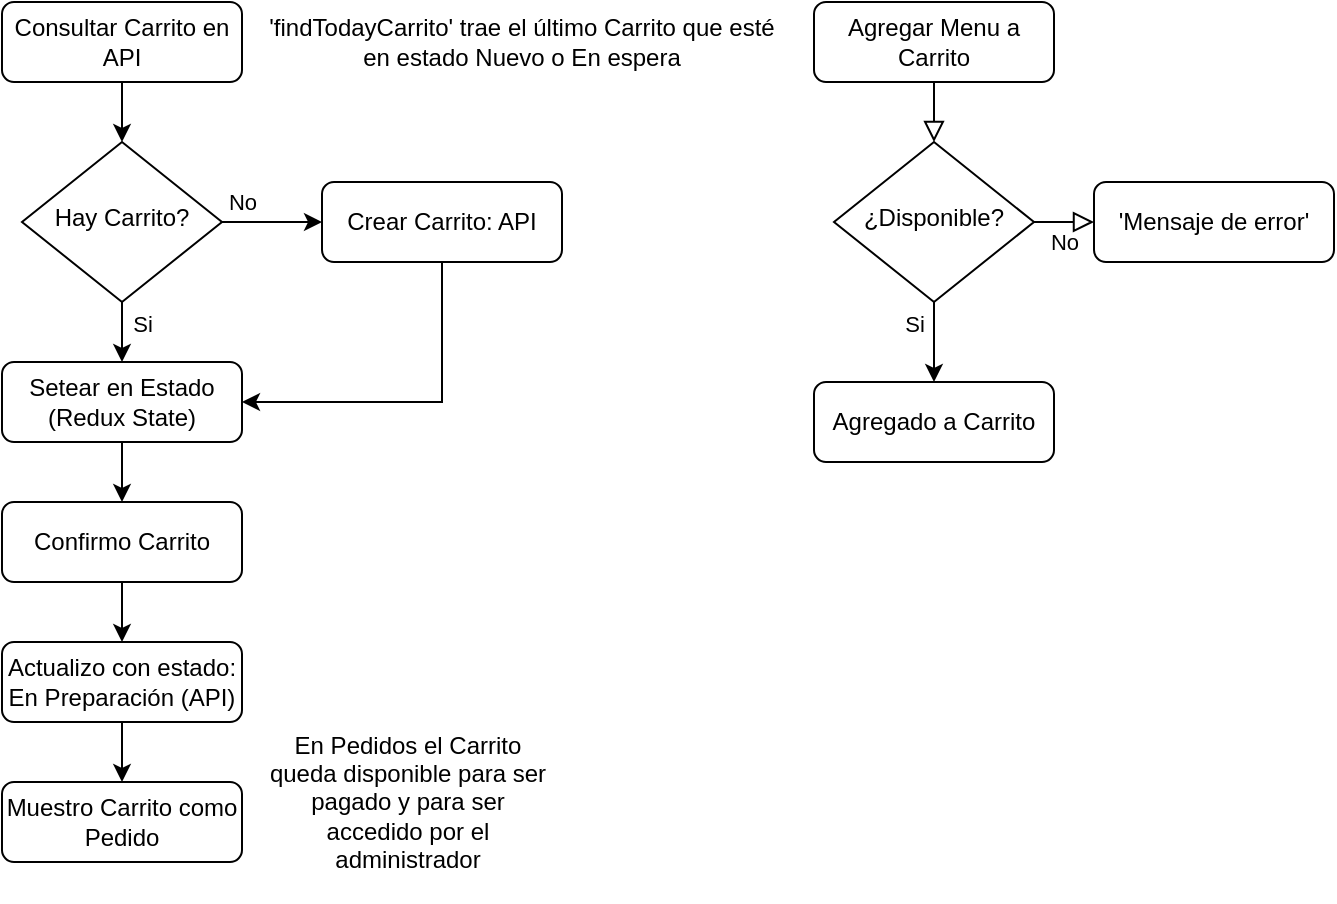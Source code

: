 <mxfile version="26.2.14">
  <diagram id="C5RBs43oDa-KdzZeNtuy" name="Page-1">
    <mxGraphModel dx="786" dy="421" grid="1" gridSize="10" guides="1" tooltips="1" connect="1" arrows="1" fold="1" page="1" pageScale="1" pageWidth="827" pageHeight="1169" math="0" shadow="0">
      <root>
        <mxCell id="WIyWlLk6GJQsqaUBKTNV-0" />
        <mxCell id="WIyWlLk6GJQsqaUBKTNV-1" parent="WIyWlLk6GJQsqaUBKTNV-0" />
        <mxCell id="WIyWlLk6GJQsqaUBKTNV-2" value="" style="rounded=0;html=1;jettySize=auto;orthogonalLoop=1;fontSize=11;endArrow=block;endFill=0;endSize=8;strokeWidth=1;shadow=0;labelBackgroundColor=none;edgeStyle=orthogonalEdgeStyle;" parent="WIyWlLk6GJQsqaUBKTNV-1" source="WIyWlLk6GJQsqaUBKTNV-3" target="WIyWlLk6GJQsqaUBKTNV-6" edge="1">
          <mxGeometry relative="1" as="geometry" />
        </mxCell>
        <mxCell id="WIyWlLk6GJQsqaUBKTNV-3" value="Agregar Menu a Carrito" style="rounded=1;whiteSpace=wrap;html=1;fontSize=12;glass=0;strokeWidth=1;shadow=0;" parent="WIyWlLk6GJQsqaUBKTNV-1" vertex="1">
          <mxGeometry x="430" y="10" width="120" height="40" as="geometry" />
        </mxCell>
        <mxCell id="WIyWlLk6GJQsqaUBKTNV-5" value="No" style="edgeStyle=orthogonalEdgeStyle;rounded=0;html=1;jettySize=auto;orthogonalLoop=1;fontSize=11;endArrow=block;endFill=0;endSize=8;strokeWidth=1;shadow=0;labelBackgroundColor=none;" parent="WIyWlLk6GJQsqaUBKTNV-1" source="WIyWlLk6GJQsqaUBKTNV-6" target="WIyWlLk6GJQsqaUBKTNV-7" edge="1">
          <mxGeometry y="10" relative="1" as="geometry">
            <mxPoint as="offset" />
          </mxGeometry>
        </mxCell>
        <mxCell id="rZn8_mFb56a5YrIKVN9Q-2" style="edgeStyle=orthogonalEdgeStyle;rounded=0;orthogonalLoop=1;jettySize=auto;html=1;exitX=0.5;exitY=1;exitDx=0;exitDy=0;entryX=0.5;entryY=0;entryDx=0;entryDy=0;" edge="1" parent="WIyWlLk6GJQsqaUBKTNV-1" source="WIyWlLk6GJQsqaUBKTNV-6" target="WIyWlLk6GJQsqaUBKTNV-12">
          <mxGeometry relative="1" as="geometry" />
        </mxCell>
        <mxCell id="rZn8_mFb56a5YrIKVN9Q-23" value="Si" style="edgeLabel;html=1;align=center;verticalAlign=middle;resizable=0;points=[];" vertex="1" connectable="0" parent="rZn8_mFb56a5YrIKVN9Q-2">
          <mxGeometry x="-0.333" y="-4" relative="1" as="geometry">
            <mxPoint x="-6" y="-3" as="offset" />
          </mxGeometry>
        </mxCell>
        <mxCell id="WIyWlLk6GJQsqaUBKTNV-6" value="¿Disponible?" style="rhombus;whiteSpace=wrap;html=1;shadow=0;fontFamily=Helvetica;fontSize=12;align=center;strokeWidth=1;spacing=6;spacingTop=-4;" parent="WIyWlLk6GJQsqaUBKTNV-1" vertex="1">
          <mxGeometry x="440" y="80" width="100" height="80" as="geometry" />
        </mxCell>
        <mxCell id="WIyWlLk6GJQsqaUBKTNV-7" value="&#39;Mensaje de error&#39;" style="rounded=1;whiteSpace=wrap;html=1;fontSize=12;glass=0;strokeWidth=1;shadow=0;" parent="WIyWlLk6GJQsqaUBKTNV-1" vertex="1">
          <mxGeometry x="570" y="100" width="120" height="40" as="geometry" />
        </mxCell>
        <mxCell id="rZn8_mFb56a5YrIKVN9Q-8" style="edgeStyle=orthogonalEdgeStyle;rounded=0;orthogonalLoop=1;jettySize=auto;html=1;exitX=1;exitY=0.5;exitDx=0;exitDy=0;entryX=0;entryY=0.5;entryDx=0;entryDy=0;" edge="1" parent="WIyWlLk6GJQsqaUBKTNV-1" source="WIyWlLk6GJQsqaUBKTNV-10" target="rZn8_mFb56a5YrIKVN9Q-7">
          <mxGeometry relative="1" as="geometry" />
        </mxCell>
        <mxCell id="rZn8_mFb56a5YrIKVN9Q-9" value="No" style="edgeLabel;html=1;align=center;verticalAlign=middle;resizable=0;points=[];" vertex="1" connectable="0" parent="rZn8_mFb56a5YrIKVN9Q-8">
          <mxGeometry x="-0.6" y="1" relative="1" as="geometry">
            <mxPoint y="-9" as="offset" />
          </mxGeometry>
        </mxCell>
        <mxCell id="rZn8_mFb56a5YrIKVN9Q-13" style="edgeStyle=orthogonalEdgeStyle;rounded=0;orthogonalLoop=1;jettySize=auto;html=1;exitX=0.5;exitY=1;exitDx=0;exitDy=0;entryX=0.5;entryY=0;entryDx=0;entryDy=0;" edge="1" parent="WIyWlLk6GJQsqaUBKTNV-1" source="WIyWlLk6GJQsqaUBKTNV-10" target="rZn8_mFb56a5YrIKVN9Q-12">
          <mxGeometry relative="1" as="geometry" />
        </mxCell>
        <mxCell id="rZn8_mFb56a5YrIKVN9Q-14" value="Si" style="edgeLabel;html=1;align=center;verticalAlign=middle;resizable=0;points=[];" vertex="1" connectable="0" parent="rZn8_mFb56a5YrIKVN9Q-13">
          <mxGeometry x="-0.378" y="3" relative="1" as="geometry">
            <mxPoint x="7" y="1" as="offset" />
          </mxGeometry>
        </mxCell>
        <mxCell id="WIyWlLk6GJQsqaUBKTNV-10" value="Hay Carrito?" style="rhombus;whiteSpace=wrap;html=1;shadow=0;fontFamily=Helvetica;fontSize=12;align=center;strokeWidth=1;spacing=6;spacingTop=-4;" parent="WIyWlLk6GJQsqaUBKTNV-1" vertex="1">
          <mxGeometry x="34" y="80" width="100" height="80" as="geometry" />
        </mxCell>
        <mxCell id="rZn8_mFb56a5YrIKVN9Q-6" style="edgeStyle=orthogonalEdgeStyle;rounded=0;orthogonalLoop=1;jettySize=auto;html=1;exitX=0.5;exitY=1;exitDx=0;exitDy=0;entryX=0.5;entryY=0;entryDx=0;entryDy=0;" edge="1" parent="WIyWlLk6GJQsqaUBKTNV-1" source="WIyWlLk6GJQsqaUBKTNV-11" target="WIyWlLk6GJQsqaUBKTNV-10">
          <mxGeometry relative="1" as="geometry" />
        </mxCell>
        <mxCell id="WIyWlLk6GJQsqaUBKTNV-11" value="Consultar Carrito en API" style="rounded=1;whiteSpace=wrap;html=1;fontSize=12;glass=0;strokeWidth=1;shadow=0;" parent="WIyWlLk6GJQsqaUBKTNV-1" vertex="1">
          <mxGeometry x="24" y="10" width="120" height="40" as="geometry" />
        </mxCell>
        <mxCell id="WIyWlLk6GJQsqaUBKTNV-12" value="Agregado a Carrito" style="rounded=1;whiteSpace=wrap;html=1;fontSize=12;glass=0;strokeWidth=1;shadow=0;" parent="WIyWlLk6GJQsqaUBKTNV-1" vertex="1">
          <mxGeometry x="430" y="200" width="120" height="40" as="geometry" />
        </mxCell>
        <mxCell id="rZn8_mFb56a5YrIKVN9Q-15" style="edgeStyle=orthogonalEdgeStyle;rounded=0;orthogonalLoop=1;jettySize=auto;html=1;exitX=0.5;exitY=1;exitDx=0;exitDy=0;entryX=1;entryY=0.5;entryDx=0;entryDy=0;" edge="1" parent="WIyWlLk6GJQsqaUBKTNV-1" source="rZn8_mFb56a5YrIKVN9Q-7" target="rZn8_mFb56a5YrIKVN9Q-12">
          <mxGeometry relative="1" as="geometry" />
        </mxCell>
        <mxCell id="rZn8_mFb56a5YrIKVN9Q-7" value="Crear Carrito: API" style="rounded=1;whiteSpace=wrap;html=1;fontSize=12;glass=0;strokeWidth=1;shadow=0;" vertex="1" parent="WIyWlLk6GJQsqaUBKTNV-1">
          <mxGeometry x="184" y="100" width="120" height="40" as="geometry" />
        </mxCell>
        <mxCell id="rZn8_mFb56a5YrIKVN9Q-18" style="edgeStyle=orthogonalEdgeStyle;rounded=0;orthogonalLoop=1;jettySize=auto;html=1;exitX=0.5;exitY=1;exitDx=0;exitDy=0;entryX=0.5;entryY=0;entryDx=0;entryDy=0;" edge="1" parent="WIyWlLk6GJQsqaUBKTNV-1" source="rZn8_mFb56a5YrIKVN9Q-12" target="rZn8_mFb56a5YrIKVN9Q-17">
          <mxGeometry relative="1" as="geometry" />
        </mxCell>
        <mxCell id="rZn8_mFb56a5YrIKVN9Q-12" value="Setear en Estado&lt;div&gt;(Redux State)&lt;/div&gt;" style="rounded=1;whiteSpace=wrap;html=1;fontSize=12;glass=0;strokeWidth=1;shadow=0;" vertex="1" parent="WIyWlLk6GJQsqaUBKTNV-1">
          <mxGeometry x="24" y="190" width="120" height="40" as="geometry" />
        </mxCell>
        <mxCell id="rZn8_mFb56a5YrIKVN9Q-16" value="&#39;findTodayCarrito&#39; trae el último Carrito que esté en estado Nuevo o En espera" style="text;html=1;align=center;verticalAlign=middle;whiteSpace=wrap;rounded=0;" vertex="1" parent="WIyWlLk6GJQsqaUBKTNV-1">
          <mxGeometry x="154" y="10" width="260" height="40" as="geometry" />
        </mxCell>
        <mxCell id="rZn8_mFb56a5YrIKVN9Q-20" style="edgeStyle=orthogonalEdgeStyle;rounded=0;orthogonalLoop=1;jettySize=auto;html=1;exitX=0.5;exitY=1;exitDx=0;exitDy=0;entryX=0.5;entryY=0;entryDx=0;entryDy=0;" edge="1" parent="WIyWlLk6GJQsqaUBKTNV-1" source="rZn8_mFb56a5YrIKVN9Q-17" target="rZn8_mFb56a5YrIKVN9Q-19">
          <mxGeometry relative="1" as="geometry" />
        </mxCell>
        <mxCell id="rZn8_mFb56a5YrIKVN9Q-17" value="Confirmo Carrito" style="rounded=1;whiteSpace=wrap;html=1;fontSize=12;glass=0;strokeWidth=1;shadow=0;" vertex="1" parent="WIyWlLk6GJQsqaUBKTNV-1">
          <mxGeometry x="24" y="260" width="120" height="40" as="geometry" />
        </mxCell>
        <mxCell id="rZn8_mFb56a5YrIKVN9Q-22" style="edgeStyle=orthogonalEdgeStyle;rounded=0;orthogonalLoop=1;jettySize=auto;html=1;exitX=0.5;exitY=1;exitDx=0;exitDy=0;entryX=0.5;entryY=0;entryDx=0;entryDy=0;" edge="1" parent="WIyWlLk6GJQsqaUBKTNV-1" source="rZn8_mFb56a5YrIKVN9Q-19" target="rZn8_mFb56a5YrIKVN9Q-21">
          <mxGeometry relative="1" as="geometry" />
        </mxCell>
        <mxCell id="rZn8_mFb56a5YrIKVN9Q-19" value="Actualizo con estado:&lt;div&gt;En Preparación (API)&lt;/div&gt;" style="rounded=1;whiteSpace=wrap;html=1;fontSize=12;glass=0;strokeWidth=1;shadow=0;" vertex="1" parent="WIyWlLk6GJQsqaUBKTNV-1">
          <mxGeometry x="24" y="330" width="120" height="40" as="geometry" />
        </mxCell>
        <mxCell id="rZn8_mFb56a5YrIKVN9Q-21" value="Muestro Carrito como Pedido" style="rounded=1;whiteSpace=wrap;html=1;" vertex="1" parent="WIyWlLk6GJQsqaUBKTNV-1">
          <mxGeometry x="24" y="400" width="120" height="40" as="geometry" />
        </mxCell>
        <mxCell id="rZn8_mFb56a5YrIKVN9Q-24" value="En Pedidos el Carrito queda disponible para ser pagado y para ser accedido por el administrador" style="text;html=1;align=center;verticalAlign=middle;whiteSpace=wrap;rounded=0;" vertex="1" parent="WIyWlLk6GJQsqaUBKTNV-1">
          <mxGeometry x="154" y="360" width="146" height="100" as="geometry" />
        </mxCell>
      </root>
    </mxGraphModel>
  </diagram>
</mxfile>
